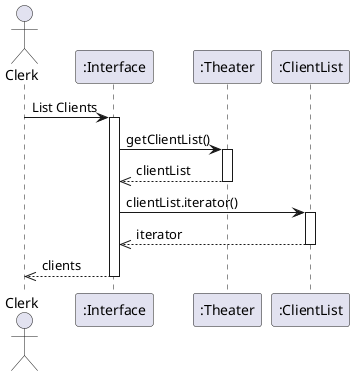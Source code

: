 @startuml

actor Clerk

Clerk -> ":Interface" : List Clients
activate ":Interface"

":Interface" -> ":Theater" : getClientList()
activate ":Theater"
":Theater" -->> ":Interface": clientList
deactivate ":Theater"
":Interface" -> ":ClientList": clientList.iterator()
activate ":ClientList"
":ClientList" -->> ":Interface": iterator
deactivate ":ClientList"
":Interface" -->> Clerk: clients
deactivate ":Interface"
@enduml